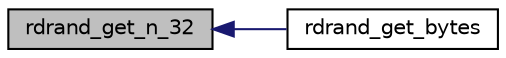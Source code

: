 digraph "rdrand_get_n_32"
{
  edge [fontname="Helvetica",fontsize="10",labelfontname="Helvetica",labelfontsize="10"];
  node [fontname="Helvetica",fontsize="10",shape=record];
  rankdir="LR";
  Node1 [label="rdrand_get_n_32",height=0.2,width=0.4,color="black", fillcolor="grey75", style="filled" fontcolor="black"];
  Node1 -> Node2 [dir="back",color="midnightblue",fontsize="10",style="solid"];
  Node2 [label="rdrand_get_bytes",height=0.2,width=0.4,color="black", fillcolor="white", style="filled",URL="$rdrand_8cpp.html#a1908b1f4b65c4dabc7cfdff97b488095",tooltip="Calls rdrand to fill a buffer of arbitrary size with random bytes. "];
}
